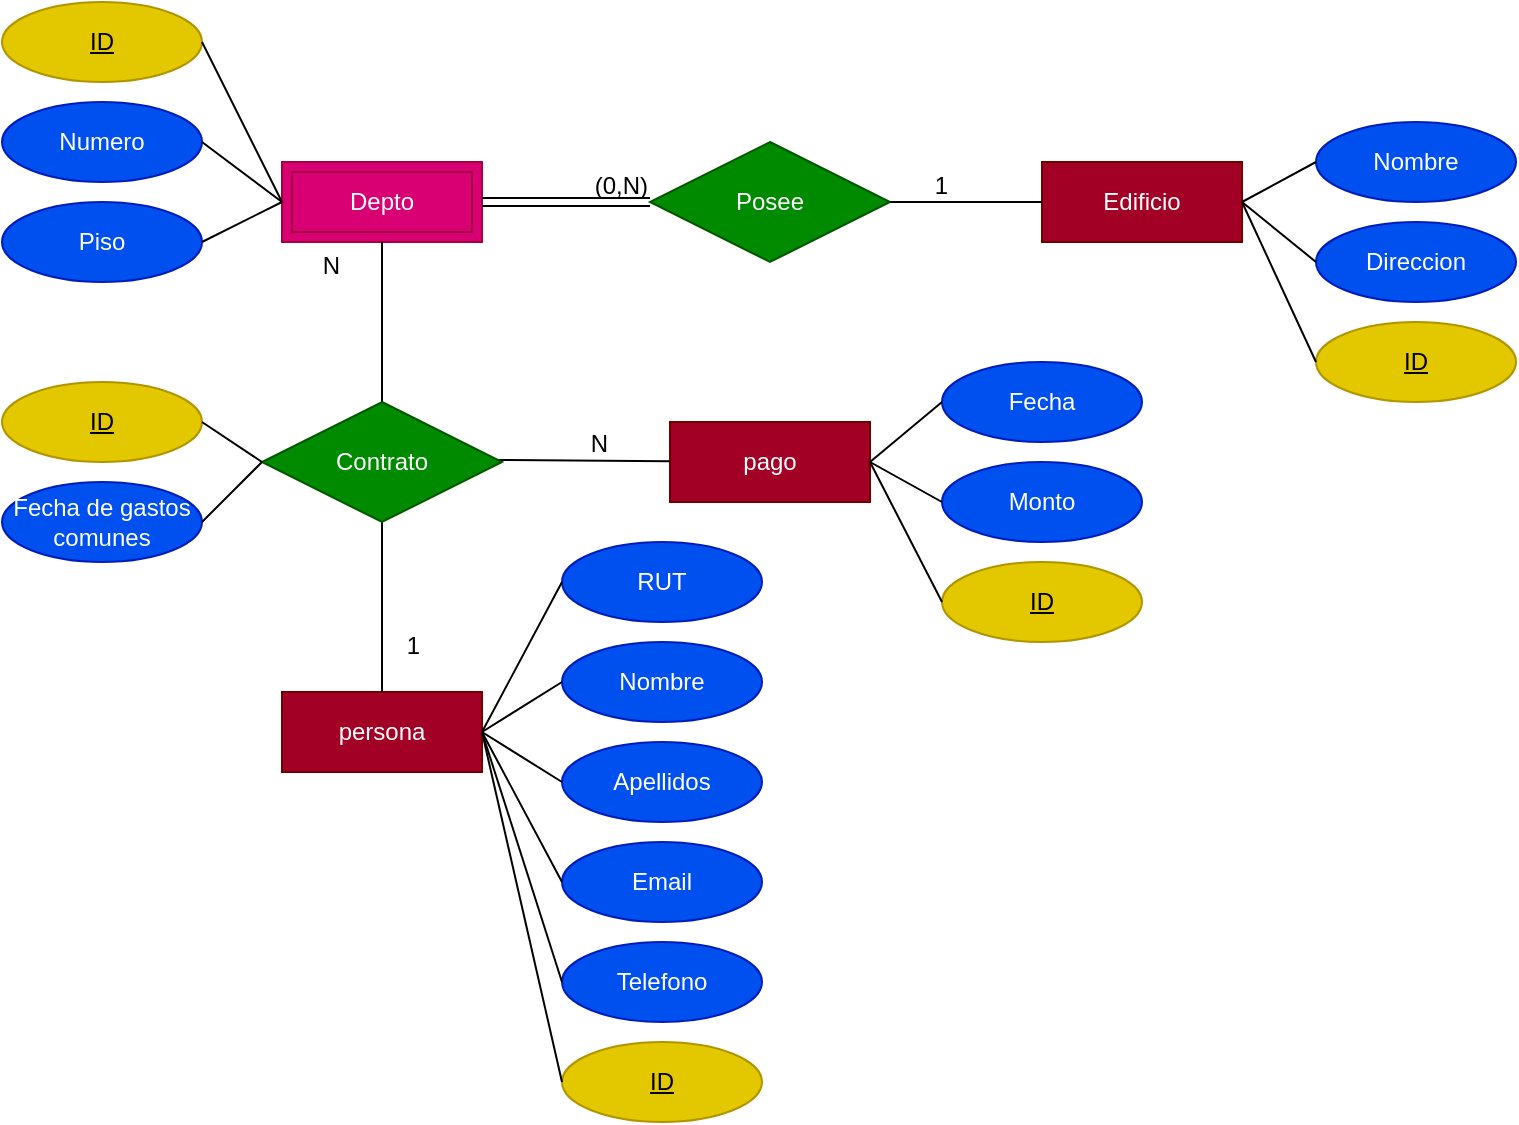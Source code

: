 <mxfile version="21.6.8" type="device">
  <diagram name="Página-1" id="DmiOHVu3LQXbUyQUYtL3">
    <mxGraphModel dx="1036" dy="1783" grid="1" gridSize="10" guides="1" tooltips="1" connect="1" arrows="1" fold="1" page="1" pageScale="1" pageWidth="827" pageHeight="1169" math="0" shadow="0">
      <root>
        <mxCell id="0" />
        <mxCell id="1" parent="0" />
        <mxCell id="bor69yFq9c3J55ucmxrl-1" value="Edificio" style="whiteSpace=wrap;html=1;align=center;fillColor=#a20025;fontColor=#ffffff;strokeColor=#6F0000;" vertex="1" parent="1">
          <mxGeometry x="590" y="70" width="100" height="40" as="geometry" />
        </mxCell>
        <mxCell id="bor69yFq9c3J55ucmxrl-2" value="persona" style="whiteSpace=wrap;html=1;align=center;fillColor=#a20025;fontColor=#ffffff;strokeColor=#6F0000;" vertex="1" parent="1">
          <mxGeometry x="210" y="335" width="100" height="40" as="geometry" />
        </mxCell>
        <mxCell id="bor69yFq9c3J55ucmxrl-3" value="Depto" style="shape=ext;margin=3;double=1;whiteSpace=wrap;html=1;align=center;fillColor=#d80073;fontColor=#ffffff;strokeColor=#A50040;" vertex="1" parent="1">
          <mxGeometry x="210" y="70" width="100" height="40" as="geometry" />
        </mxCell>
        <mxCell id="bor69yFq9c3J55ucmxrl-5" value="pago" style="whiteSpace=wrap;html=1;align=center;fillColor=#a20025;fontColor=#ffffff;strokeColor=#6F0000;" vertex="1" parent="1">
          <mxGeometry x="404" y="200" width="100" height="40" as="geometry" />
        </mxCell>
        <mxCell id="bor69yFq9c3J55ucmxrl-8" value="Posee" style="shape=rhombus;perimeter=rhombusPerimeter;whiteSpace=wrap;html=1;align=center;fillColor=#008a00;fontColor=#ffffff;strokeColor=#005700;" vertex="1" parent="1">
          <mxGeometry x="394" y="60" width="120" height="60" as="geometry" />
        </mxCell>
        <mxCell id="bor69yFq9c3J55ucmxrl-9" value="" style="endArrow=none;html=1;rounded=0;exitX=0;exitY=0.5;exitDx=0;exitDy=0;entryX=1;entryY=0.5;entryDx=0;entryDy=0;" edge="1" parent="1" source="bor69yFq9c3J55ucmxrl-1" target="bor69yFq9c3J55ucmxrl-8">
          <mxGeometry relative="1" as="geometry">
            <mxPoint x="330" y="320" as="sourcePoint" />
            <mxPoint x="430" y="170" as="targetPoint" />
          </mxGeometry>
        </mxCell>
        <mxCell id="bor69yFq9c3J55ucmxrl-10" value="1" style="resizable=0;html=1;whiteSpace=wrap;align=right;verticalAlign=bottom;" connectable="0" vertex="1" parent="bor69yFq9c3J55ucmxrl-9">
          <mxGeometry x="1" relative="1" as="geometry">
            <mxPoint x="30" as="offset" />
          </mxGeometry>
        </mxCell>
        <mxCell id="bor69yFq9c3J55ucmxrl-13" value="" style="shape=link;html=1;rounded=0;exitX=1;exitY=0.5;exitDx=0;exitDy=0;" edge="1" parent="1" source="bor69yFq9c3J55ucmxrl-3" target="bor69yFq9c3J55ucmxrl-8">
          <mxGeometry relative="1" as="geometry">
            <mxPoint x="330" y="320" as="sourcePoint" />
            <mxPoint x="490" y="320" as="targetPoint" />
          </mxGeometry>
        </mxCell>
        <mxCell id="bor69yFq9c3J55ucmxrl-14" value="(0,N)" style="resizable=0;html=1;whiteSpace=wrap;align=right;verticalAlign=bottom;" connectable="0" vertex="1" parent="bor69yFq9c3J55ucmxrl-13">
          <mxGeometry x="1" relative="1" as="geometry" />
        </mxCell>
        <mxCell id="bor69yFq9c3J55ucmxrl-16" value="" style="endArrow=none;html=1;rounded=0;entryX=0.5;entryY=0;entryDx=0;entryDy=0;exitX=0.5;exitY=1;exitDx=0;exitDy=0;" edge="1" parent="1" source="bor69yFq9c3J55ucmxrl-3" target="bor69yFq9c3J55ucmxrl-40">
          <mxGeometry relative="1" as="geometry">
            <mxPoint x="600" y="100" as="sourcePoint" />
            <mxPoint x="260" y="200" as="targetPoint" />
          </mxGeometry>
        </mxCell>
        <mxCell id="bor69yFq9c3J55ucmxrl-17" value="N" style="resizable=0;html=1;whiteSpace=wrap;align=right;verticalAlign=bottom;" connectable="0" vertex="1" parent="bor69yFq9c3J55ucmxrl-16">
          <mxGeometry x="1" relative="1" as="geometry">
            <mxPoint x="-20" y="-60" as="offset" />
          </mxGeometry>
        </mxCell>
        <mxCell id="bor69yFq9c3J55ucmxrl-27" value="" style="endArrow=none;html=1;rounded=0;exitX=0.5;exitY=0;exitDx=0;exitDy=0;entryX=0.5;entryY=1;entryDx=0;entryDy=0;" edge="1" parent="1" source="bor69yFq9c3J55ucmxrl-2" target="bor69yFq9c3J55ucmxrl-40">
          <mxGeometry relative="1" as="geometry">
            <mxPoint x="270" y="220" as="sourcePoint" />
            <mxPoint x="260" y="270" as="targetPoint" />
          </mxGeometry>
        </mxCell>
        <mxCell id="bor69yFq9c3J55ucmxrl-28" value="1" style="resizable=0;html=1;whiteSpace=wrap;align=right;verticalAlign=bottom;" connectable="0" vertex="1" parent="bor69yFq9c3J55ucmxrl-27">
          <mxGeometry x="1" relative="1" as="geometry">
            <mxPoint x="20" y="70" as="offset" />
          </mxGeometry>
        </mxCell>
        <mxCell id="bor69yFq9c3J55ucmxrl-30" value="" style="endArrow=none;html=1;rounded=0;exitX=0.943;exitY=0.483;exitDx=0;exitDy=0;exitPerimeter=0;" edge="1" parent="1" source="bor69yFq9c3J55ucmxrl-40" target="bor69yFq9c3J55ucmxrl-5">
          <mxGeometry relative="1" as="geometry">
            <mxPoint x="514" y="360" as="sourcePoint" />
            <mxPoint x="320" y="370" as="targetPoint" />
          </mxGeometry>
        </mxCell>
        <mxCell id="bor69yFq9c3J55ucmxrl-31" value="N" style="resizable=0;html=1;whiteSpace=wrap;align=right;verticalAlign=bottom;" connectable="0" vertex="1" parent="bor69yFq9c3J55ucmxrl-30">
          <mxGeometry x="1" relative="1" as="geometry">
            <mxPoint x="-30" as="offset" />
          </mxGeometry>
        </mxCell>
        <mxCell id="bor69yFq9c3J55ucmxrl-32" value="Nombre" style="ellipse;whiteSpace=wrap;html=1;align=center;fillColor=#0050ef;fontColor=#ffffff;strokeColor=#001DBC;" vertex="1" parent="1">
          <mxGeometry x="727" y="50" width="100" height="40" as="geometry" />
        </mxCell>
        <mxCell id="bor69yFq9c3J55ucmxrl-33" value="Direccion" style="ellipse;whiteSpace=wrap;html=1;align=center;fillColor=#0050ef;fontColor=#ffffff;strokeColor=#001DBC;" vertex="1" parent="1">
          <mxGeometry x="727" y="100" width="100" height="40" as="geometry" />
        </mxCell>
        <mxCell id="bor69yFq9c3J55ucmxrl-35" value="Numero" style="ellipse;whiteSpace=wrap;html=1;align=center;fillColor=#0050ef;fontColor=#ffffff;strokeColor=#001DBC;" vertex="1" parent="1">
          <mxGeometry x="70" y="40" width="100" height="40" as="geometry" />
        </mxCell>
        <mxCell id="bor69yFq9c3J55ucmxrl-36" value="Piso" style="ellipse;whiteSpace=wrap;html=1;align=center;fillColor=#0050ef;fontColor=#ffffff;strokeColor=#001DBC;" vertex="1" parent="1">
          <mxGeometry x="70" y="90" width="100" height="40" as="geometry" />
        </mxCell>
        <mxCell id="bor69yFq9c3J55ucmxrl-38" value="" style="endArrow=none;html=1;rounded=0;exitX=1;exitY=0.5;exitDx=0;exitDy=0;entryX=0;entryY=0.5;entryDx=0;entryDy=0;" edge="1" parent="1" source="bor69yFq9c3J55ucmxrl-35" target="bor69yFq9c3J55ucmxrl-3">
          <mxGeometry relative="1" as="geometry">
            <mxPoint x="330" y="220" as="sourcePoint" />
            <mxPoint x="490" y="220" as="targetPoint" />
          </mxGeometry>
        </mxCell>
        <mxCell id="bor69yFq9c3J55ucmxrl-39" value="" style="endArrow=none;html=1;rounded=0;exitX=1;exitY=0.5;exitDx=0;exitDy=0;entryX=0;entryY=0.5;entryDx=0;entryDy=0;" edge="1" parent="1" source="bor69yFq9c3J55ucmxrl-36" target="bor69yFq9c3J55ucmxrl-3">
          <mxGeometry relative="1" as="geometry">
            <mxPoint x="190" y="70" as="sourcePoint" />
            <mxPoint x="220" y="100" as="targetPoint" />
          </mxGeometry>
        </mxCell>
        <mxCell id="bor69yFq9c3J55ucmxrl-40" value="Contrato" style="shape=rhombus;perimeter=rhombusPerimeter;whiteSpace=wrap;html=1;align=center;fillColor=#008a00;fontColor=#ffffff;strokeColor=#005700;" vertex="1" parent="1">
          <mxGeometry x="200" y="190" width="120" height="60" as="geometry" />
        </mxCell>
        <mxCell id="bor69yFq9c3J55ucmxrl-41" value="" style="endArrow=none;html=1;rounded=0;exitX=0;exitY=0.5;exitDx=0;exitDy=0;entryX=1;entryY=0.5;entryDx=0;entryDy=0;" edge="1" parent="1" source="bor69yFq9c3J55ucmxrl-32" target="bor69yFq9c3J55ucmxrl-1">
          <mxGeometry relative="1" as="geometry">
            <mxPoint x="180" y="60" as="sourcePoint" />
            <mxPoint x="220" y="100" as="targetPoint" />
          </mxGeometry>
        </mxCell>
        <mxCell id="bor69yFq9c3J55ucmxrl-42" value="" style="endArrow=none;html=1;rounded=0;exitX=0;exitY=0.5;exitDx=0;exitDy=0;entryX=1;entryY=0.5;entryDx=0;entryDy=0;" edge="1" parent="1" source="bor69yFq9c3J55ucmxrl-33" target="bor69yFq9c3J55ucmxrl-1">
          <mxGeometry relative="1" as="geometry">
            <mxPoint x="737" y="70" as="sourcePoint" />
            <mxPoint x="700" y="100" as="targetPoint" />
          </mxGeometry>
        </mxCell>
        <mxCell id="bor69yFq9c3J55ucmxrl-43" value="Fecha de gastos comunes" style="ellipse;whiteSpace=wrap;html=1;align=center;fillColor=#0050ef;fontColor=#ffffff;strokeColor=#001DBC;" vertex="1" parent="1">
          <mxGeometry x="70" y="230" width="100" height="40" as="geometry" />
        </mxCell>
        <mxCell id="bor69yFq9c3J55ucmxrl-44" value="" style="endArrow=none;html=1;rounded=0;exitX=1;exitY=0.5;exitDx=0;exitDy=0;entryX=0;entryY=0.5;entryDx=0;entryDy=0;" edge="1" parent="1" source="bor69yFq9c3J55ucmxrl-43" target="bor69yFq9c3J55ucmxrl-40">
          <mxGeometry relative="1" as="geometry">
            <mxPoint x="180" y="120" as="sourcePoint" />
            <mxPoint x="220" y="100" as="targetPoint" />
          </mxGeometry>
        </mxCell>
        <mxCell id="bor69yFq9c3J55ucmxrl-45" value="Fecha" style="ellipse;whiteSpace=wrap;html=1;align=center;fillColor=#0050ef;fontColor=#ffffff;strokeColor=#001DBC;" vertex="1" parent="1">
          <mxGeometry x="540" y="170" width="100" height="40" as="geometry" />
        </mxCell>
        <mxCell id="bor69yFq9c3J55ucmxrl-46" value="Monto" style="ellipse;whiteSpace=wrap;html=1;align=center;fillColor=#0050ef;fontColor=#ffffff;strokeColor=#001DBC;" vertex="1" parent="1">
          <mxGeometry x="540" y="220" width="100" height="40" as="geometry" />
        </mxCell>
        <mxCell id="bor69yFq9c3J55ucmxrl-47" value="" style="endArrow=none;html=1;rounded=0;exitX=0;exitY=0.5;exitDx=0;exitDy=0;entryX=1;entryY=0.5;entryDx=0;entryDy=0;" edge="1" parent="1" source="bor69yFq9c3J55ucmxrl-45" target="bor69yFq9c3J55ucmxrl-5">
          <mxGeometry relative="1" as="geometry">
            <mxPoint x="737" y="70" as="sourcePoint" />
            <mxPoint x="700" y="100" as="targetPoint" />
          </mxGeometry>
        </mxCell>
        <mxCell id="bor69yFq9c3J55ucmxrl-48" value="" style="endArrow=none;html=1;rounded=0;exitX=0;exitY=0.5;exitDx=0;exitDy=0;entryX=1;entryY=0.5;entryDx=0;entryDy=0;" edge="1" parent="1" source="bor69yFq9c3J55ucmxrl-46" target="bor69yFq9c3J55ucmxrl-5">
          <mxGeometry relative="1" as="geometry">
            <mxPoint x="540" y="200" as="sourcePoint" />
            <mxPoint x="514" y="230" as="targetPoint" />
          </mxGeometry>
        </mxCell>
        <mxCell id="bor69yFq9c3J55ucmxrl-49" value="RUT" style="ellipse;whiteSpace=wrap;html=1;align=center;fillColor=#0050ef;fontColor=#ffffff;strokeColor=#001DBC;" vertex="1" parent="1">
          <mxGeometry x="350" y="260" width="100" height="40" as="geometry" />
        </mxCell>
        <mxCell id="bor69yFq9c3J55ucmxrl-50" value="Nombre" style="ellipse;whiteSpace=wrap;html=1;align=center;fillColor=#0050ef;fontColor=#ffffff;strokeColor=#001DBC;" vertex="1" parent="1">
          <mxGeometry x="350" y="310" width="100" height="40" as="geometry" />
        </mxCell>
        <mxCell id="bor69yFq9c3J55ucmxrl-51" value="Apellidos" style="ellipse;whiteSpace=wrap;html=1;align=center;fillColor=#0050ef;fontColor=#ffffff;strokeColor=#001DBC;" vertex="1" parent="1">
          <mxGeometry x="350" y="360" width="100" height="40" as="geometry" />
        </mxCell>
        <mxCell id="bor69yFq9c3J55ucmxrl-52" value="Email" style="ellipse;whiteSpace=wrap;html=1;align=center;fillColor=#0050ef;fontColor=#ffffff;strokeColor=#001DBC;" vertex="1" parent="1">
          <mxGeometry x="350" y="410" width="100" height="40" as="geometry" />
        </mxCell>
        <mxCell id="bor69yFq9c3J55ucmxrl-53" value="Telefono" style="ellipse;whiteSpace=wrap;html=1;align=center;fillColor=#0050ef;fontColor=#ffffff;strokeColor=#001DBC;" vertex="1" parent="1">
          <mxGeometry x="350" y="460" width="100" height="40" as="geometry" />
        </mxCell>
        <mxCell id="bor69yFq9c3J55ucmxrl-54" value="" style="endArrow=none;html=1;rounded=0;exitX=1;exitY=0.5;exitDx=0;exitDy=0;entryX=0;entryY=0.5;entryDx=0;entryDy=0;" edge="1" parent="1" source="bor69yFq9c3J55ucmxrl-2" target="bor69yFq9c3J55ucmxrl-49">
          <mxGeometry relative="1" as="geometry">
            <mxPoint x="550" y="260" as="sourcePoint" />
            <mxPoint x="514" y="230" as="targetPoint" />
          </mxGeometry>
        </mxCell>
        <mxCell id="bor69yFq9c3J55ucmxrl-55" value="" style="endArrow=none;html=1;rounded=0;exitX=1;exitY=0.5;exitDx=0;exitDy=0;entryX=0;entryY=0.5;entryDx=0;entryDy=0;" edge="1" parent="1" source="bor69yFq9c3J55ucmxrl-2" target="bor69yFq9c3J55ucmxrl-50">
          <mxGeometry relative="1" as="geometry">
            <mxPoint x="560" y="270" as="sourcePoint" />
            <mxPoint x="300" y="300" as="targetPoint" />
          </mxGeometry>
        </mxCell>
        <mxCell id="bor69yFq9c3J55ucmxrl-56" value="" style="endArrow=none;html=1;rounded=0;exitX=1;exitY=0.5;exitDx=0;exitDy=0;entryX=0;entryY=0.5;entryDx=0;entryDy=0;" edge="1" parent="1" source="bor69yFq9c3J55ucmxrl-2" target="bor69yFq9c3J55ucmxrl-51">
          <mxGeometry relative="1" as="geometry">
            <mxPoint x="570" y="280" as="sourcePoint" />
            <mxPoint x="534" y="250" as="targetPoint" />
          </mxGeometry>
        </mxCell>
        <mxCell id="bor69yFq9c3J55ucmxrl-57" value="" style="endArrow=none;html=1;rounded=0;exitX=0;exitY=0.5;exitDx=0;exitDy=0;entryX=1;entryY=0.5;entryDx=0;entryDy=0;" edge="1" parent="1" source="bor69yFq9c3J55ucmxrl-52" target="bor69yFq9c3J55ucmxrl-2">
          <mxGeometry relative="1" as="geometry">
            <mxPoint x="580" y="290" as="sourcePoint" />
            <mxPoint x="544" y="260" as="targetPoint" />
          </mxGeometry>
        </mxCell>
        <mxCell id="bor69yFq9c3J55ucmxrl-59" value="" style="endArrow=none;html=1;rounded=0;exitX=0;exitY=0.5;exitDx=0;exitDy=0;entryX=1;entryY=0.5;entryDx=0;entryDy=0;" edge="1" parent="1" source="bor69yFq9c3J55ucmxrl-53" target="bor69yFq9c3J55ucmxrl-2">
          <mxGeometry relative="1" as="geometry">
            <mxPoint x="600" y="310" as="sourcePoint" />
            <mxPoint x="564" y="280" as="targetPoint" />
          </mxGeometry>
        </mxCell>
        <mxCell id="bor69yFq9c3J55ucmxrl-62" value="ID" style="ellipse;whiteSpace=wrap;html=1;align=center;fontStyle=4;fillColor=#e3c800;fontColor=#000000;strokeColor=#B09500;" vertex="1" parent="1">
          <mxGeometry x="70" y="-10" width="100" height="40" as="geometry" />
        </mxCell>
        <mxCell id="bor69yFq9c3J55ucmxrl-67" value="" style="endArrow=none;html=1;rounded=0;exitX=1;exitY=0.5;exitDx=0;exitDy=0;entryX=0;entryY=0.5;entryDx=0;entryDy=0;" edge="1" parent="1" source="bor69yFq9c3J55ucmxrl-62" target="bor69yFq9c3J55ucmxrl-3">
          <mxGeometry relative="1" as="geometry">
            <mxPoint x="180" y="70" as="sourcePoint" />
            <mxPoint x="190" y="90" as="targetPoint" />
          </mxGeometry>
        </mxCell>
        <mxCell id="bor69yFq9c3J55ucmxrl-68" value="ID" style="ellipse;whiteSpace=wrap;html=1;align=center;fontStyle=4;fillColor=#e3c800;fontColor=#000000;strokeColor=#B09500;" vertex="1" parent="1">
          <mxGeometry x="70" y="180" width="100" height="40" as="geometry" />
        </mxCell>
        <mxCell id="bor69yFq9c3J55ucmxrl-69" value="" style="endArrow=none;html=1;rounded=0;exitX=1;exitY=0.5;exitDx=0;exitDy=0;entryX=0;entryY=0.5;entryDx=0;entryDy=0;" edge="1" parent="1" source="bor69yFq9c3J55ucmxrl-68" target="bor69yFq9c3J55ucmxrl-40">
          <mxGeometry relative="1" as="geometry">
            <mxPoint x="180" y="260" as="sourcePoint" />
            <mxPoint x="210" y="280" as="targetPoint" />
          </mxGeometry>
        </mxCell>
        <mxCell id="bor69yFq9c3J55ucmxrl-70" value="ID" style="ellipse;whiteSpace=wrap;html=1;align=center;fontStyle=4;fillColor=#e3c800;fontColor=#000000;strokeColor=#B09500;" vertex="1" parent="1">
          <mxGeometry x="350" y="510" width="100" height="40" as="geometry" />
        </mxCell>
        <mxCell id="bor69yFq9c3J55ucmxrl-71" value="" style="endArrow=none;html=1;rounded=0;exitX=1;exitY=0.5;exitDx=0;exitDy=0;entryX=0;entryY=0.5;entryDx=0;entryDy=0;" edge="1" parent="1" source="bor69yFq9c3J55ucmxrl-2" target="bor69yFq9c3J55ucmxrl-70">
          <mxGeometry relative="1" as="geometry">
            <mxPoint x="454" y="590" as="sourcePoint" />
            <mxPoint x="484" y="610" as="targetPoint" />
          </mxGeometry>
        </mxCell>
        <mxCell id="bor69yFq9c3J55ucmxrl-72" value="ID" style="ellipse;whiteSpace=wrap;html=1;align=center;fontStyle=4;fillColor=#e3c800;fontColor=#000000;strokeColor=#B09500;" vertex="1" parent="1">
          <mxGeometry x="540" y="270" width="100" height="40" as="geometry" />
        </mxCell>
        <mxCell id="bor69yFq9c3J55ucmxrl-73" value="" style="endArrow=none;html=1;rounded=0;exitX=0;exitY=0.5;exitDx=0;exitDy=0;entryX=1;entryY=0.5;entryDx=0;entryDy=0;" edge="1" parent="1" source="bor69yFq9c3J55ucmxrl-72" target="bor69yFq9c3J55ucmxrl-5">
          <mxGeometry relative="1" as="geometry">
            <mxPoint x="770" y="380" as="sourcePoint" />
            <mxPoint x="800" y="400" as="targetPoint" />
          </mxGeometry>
        </mxCell>
        <mxCell id="bor69yFq9c3J55ucmxrl-74" value="ID" style="ellipse;whiteSpace=wrap;html=1;align=center;fontStyle=4;fillColor=#e3c800;fontColor=#000000;strokeColor=#B09500;" vertex="1" parent="1">
          <mxGeometry x="727" y="150" width="100" height="40" as="geometry" />
        </mxCell>
        <mxCell id="bor69yFq9c3J55ucmxrl-75" value="" style="endArrow=none;html=1;rounded=0;exitX=1;exitY=0.5;exitDx=0;exitDy=0;entryX=0;entryY=0.5;entryDx=0;entryDy=0;" edge="1" parent="1" source="bor69yFq9c3J55ucmxrl-1" target="bor69yFq9c3J55ucmxrl-74">
          <mxGeometry relative="1" as="geometry">
            <mxPoint x="797" y="280" as="sourcePoint" />
            <mxPoint x="827" y="300" as="targetPoint" />
          </mxGeometry>
        </mxCell>
      </root>
    </mxGraphModel>
  </diagram>
</mxfile>
